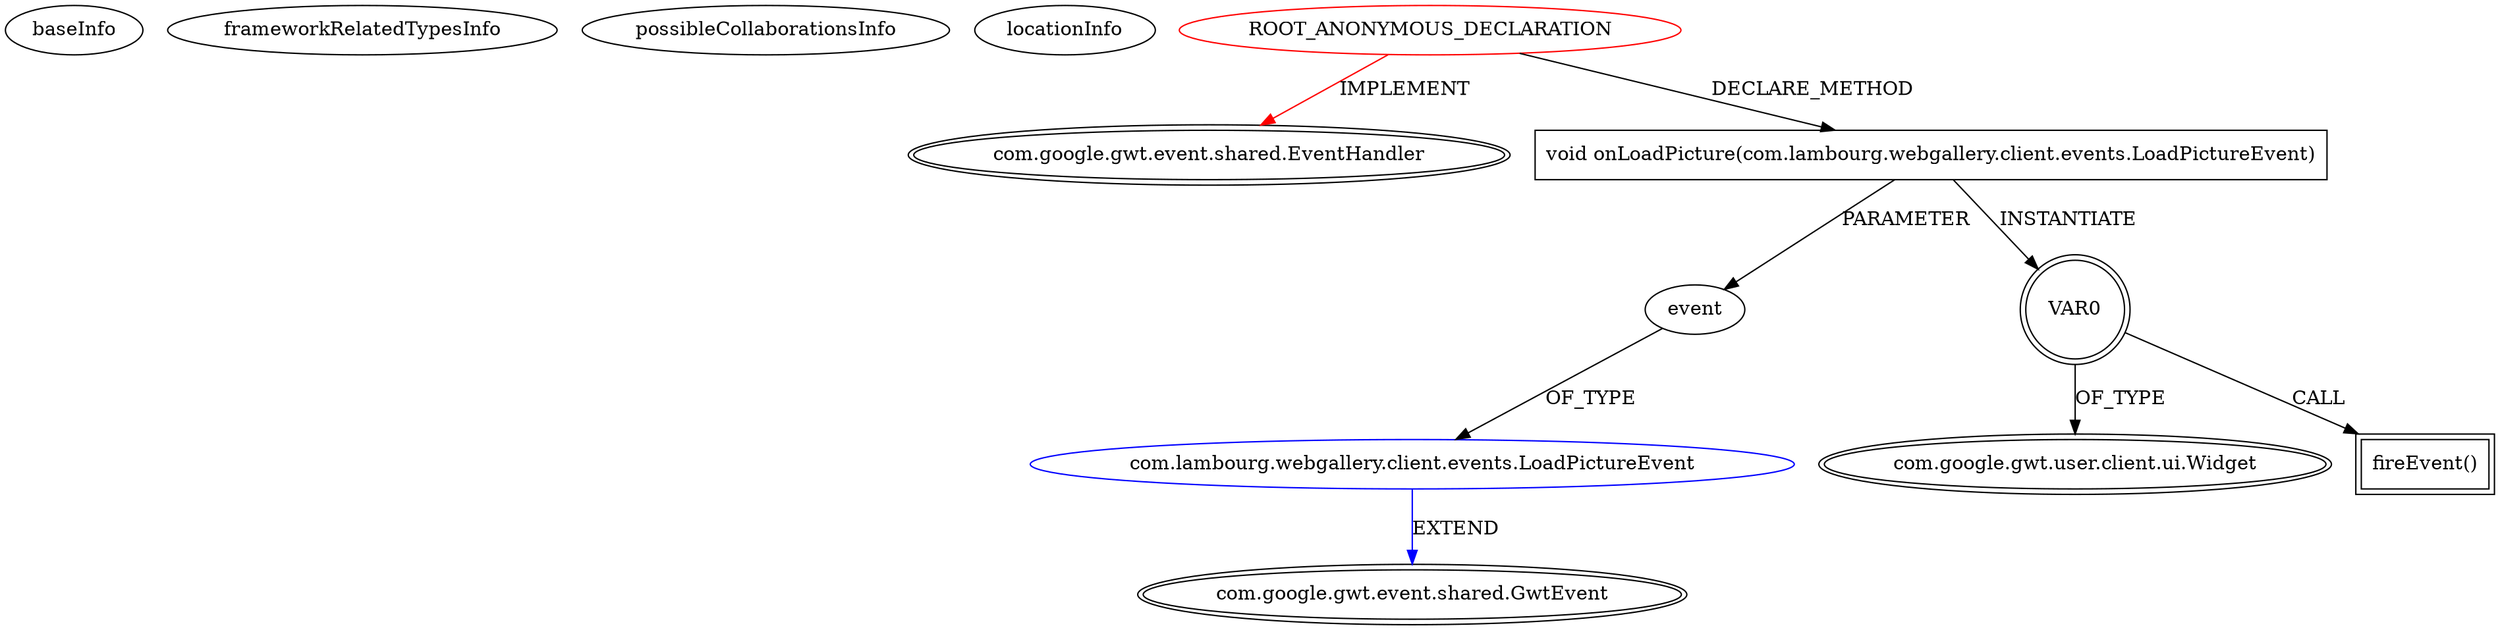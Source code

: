 digraph {
baseInfo[graphId=3537,category="extension_graph",isAnonymous=true,possibleRelation=true]
frameworkRelatedTypesInfo[0="com.google.gwt.event.shared.EventHandler"]
possibleCollaborationsInfo[0="3537~CLIENT_METHOD_DECLARATION-PARAMETER_DECLARATION-~com.google.gwt.event.shared.EventHandler ~com.google.gwt.event.shared.GwtEvent ~true~false"]
locationInfo[projectName="lambourg-WebGallery",filePath="/lambourg-WebGallery/WebGallery-master/client/src/com/lambourg/webgallery/client/folderview/FolderView.java",contextSignature="void loadFolder(java.lang.String,java.lang.String,boolean)",graphId="3537"]
0[label="ROOT_ANONYMOUS_DECLARATION",vertexType="ROOT_ANONYMOUS_DECLARATION",isFrameworkType=false,color=red]
1[label="com.google.gwt.event.shared.EventHandler",vertexType="FRAMEWORK_INTERFACE_TYPE",isFrameworkType=true,peripheries=2]
6[label="void onLoadPicture(com.lambourg.webgallery.client.events.LoadPictureEvent)",vertexType="CLIENT_METHOD_DECLARATION",isFrameworkType=false,shape=box]
7[label="event",vertexType="PARAMETER_DECLARATION",isFrameworkType=false]
8[label="com.lambourg.webgallery.client.events.LoadPictureEvent",vertexType="REFERENCE_CLIENT_CLASS_DECLARATION",isFrameworkType=false,color=blue]
9[label="com.google.gwt.event.shared.GwtEvent",vertexType="FRAMEWORK_CLASS_TYPE",isFrameworkType=true,peripheries=2]
10[label="VAR0",vertexType="VARIABLE_EXPRESION",isFrameworkType=true,peripheries=2,shape=circle]
12[label="com.google.gwt.user.client.ui.Widget",vertexType="FRAMEWORK_CLASS_TYPE",isFrameworkType=true,peripheries=2]
11[label="fireEvent()",vertexType="INSIDE_CALL",isFrameworkType=true,peripheries=2,shape=box]
0->1[label="IMPLEMENT",color=red]
0->6[label="DECLARE_METHOD"]
8->9[label="EXTEND",color=blue]
7->8[label="OF_TYPE"]
6->7[label="PARAMETER"]
6->10[label="INSTANTIATE"]
10->12[label="OF_TYPE"]
10->11[label="CALL"]
}
